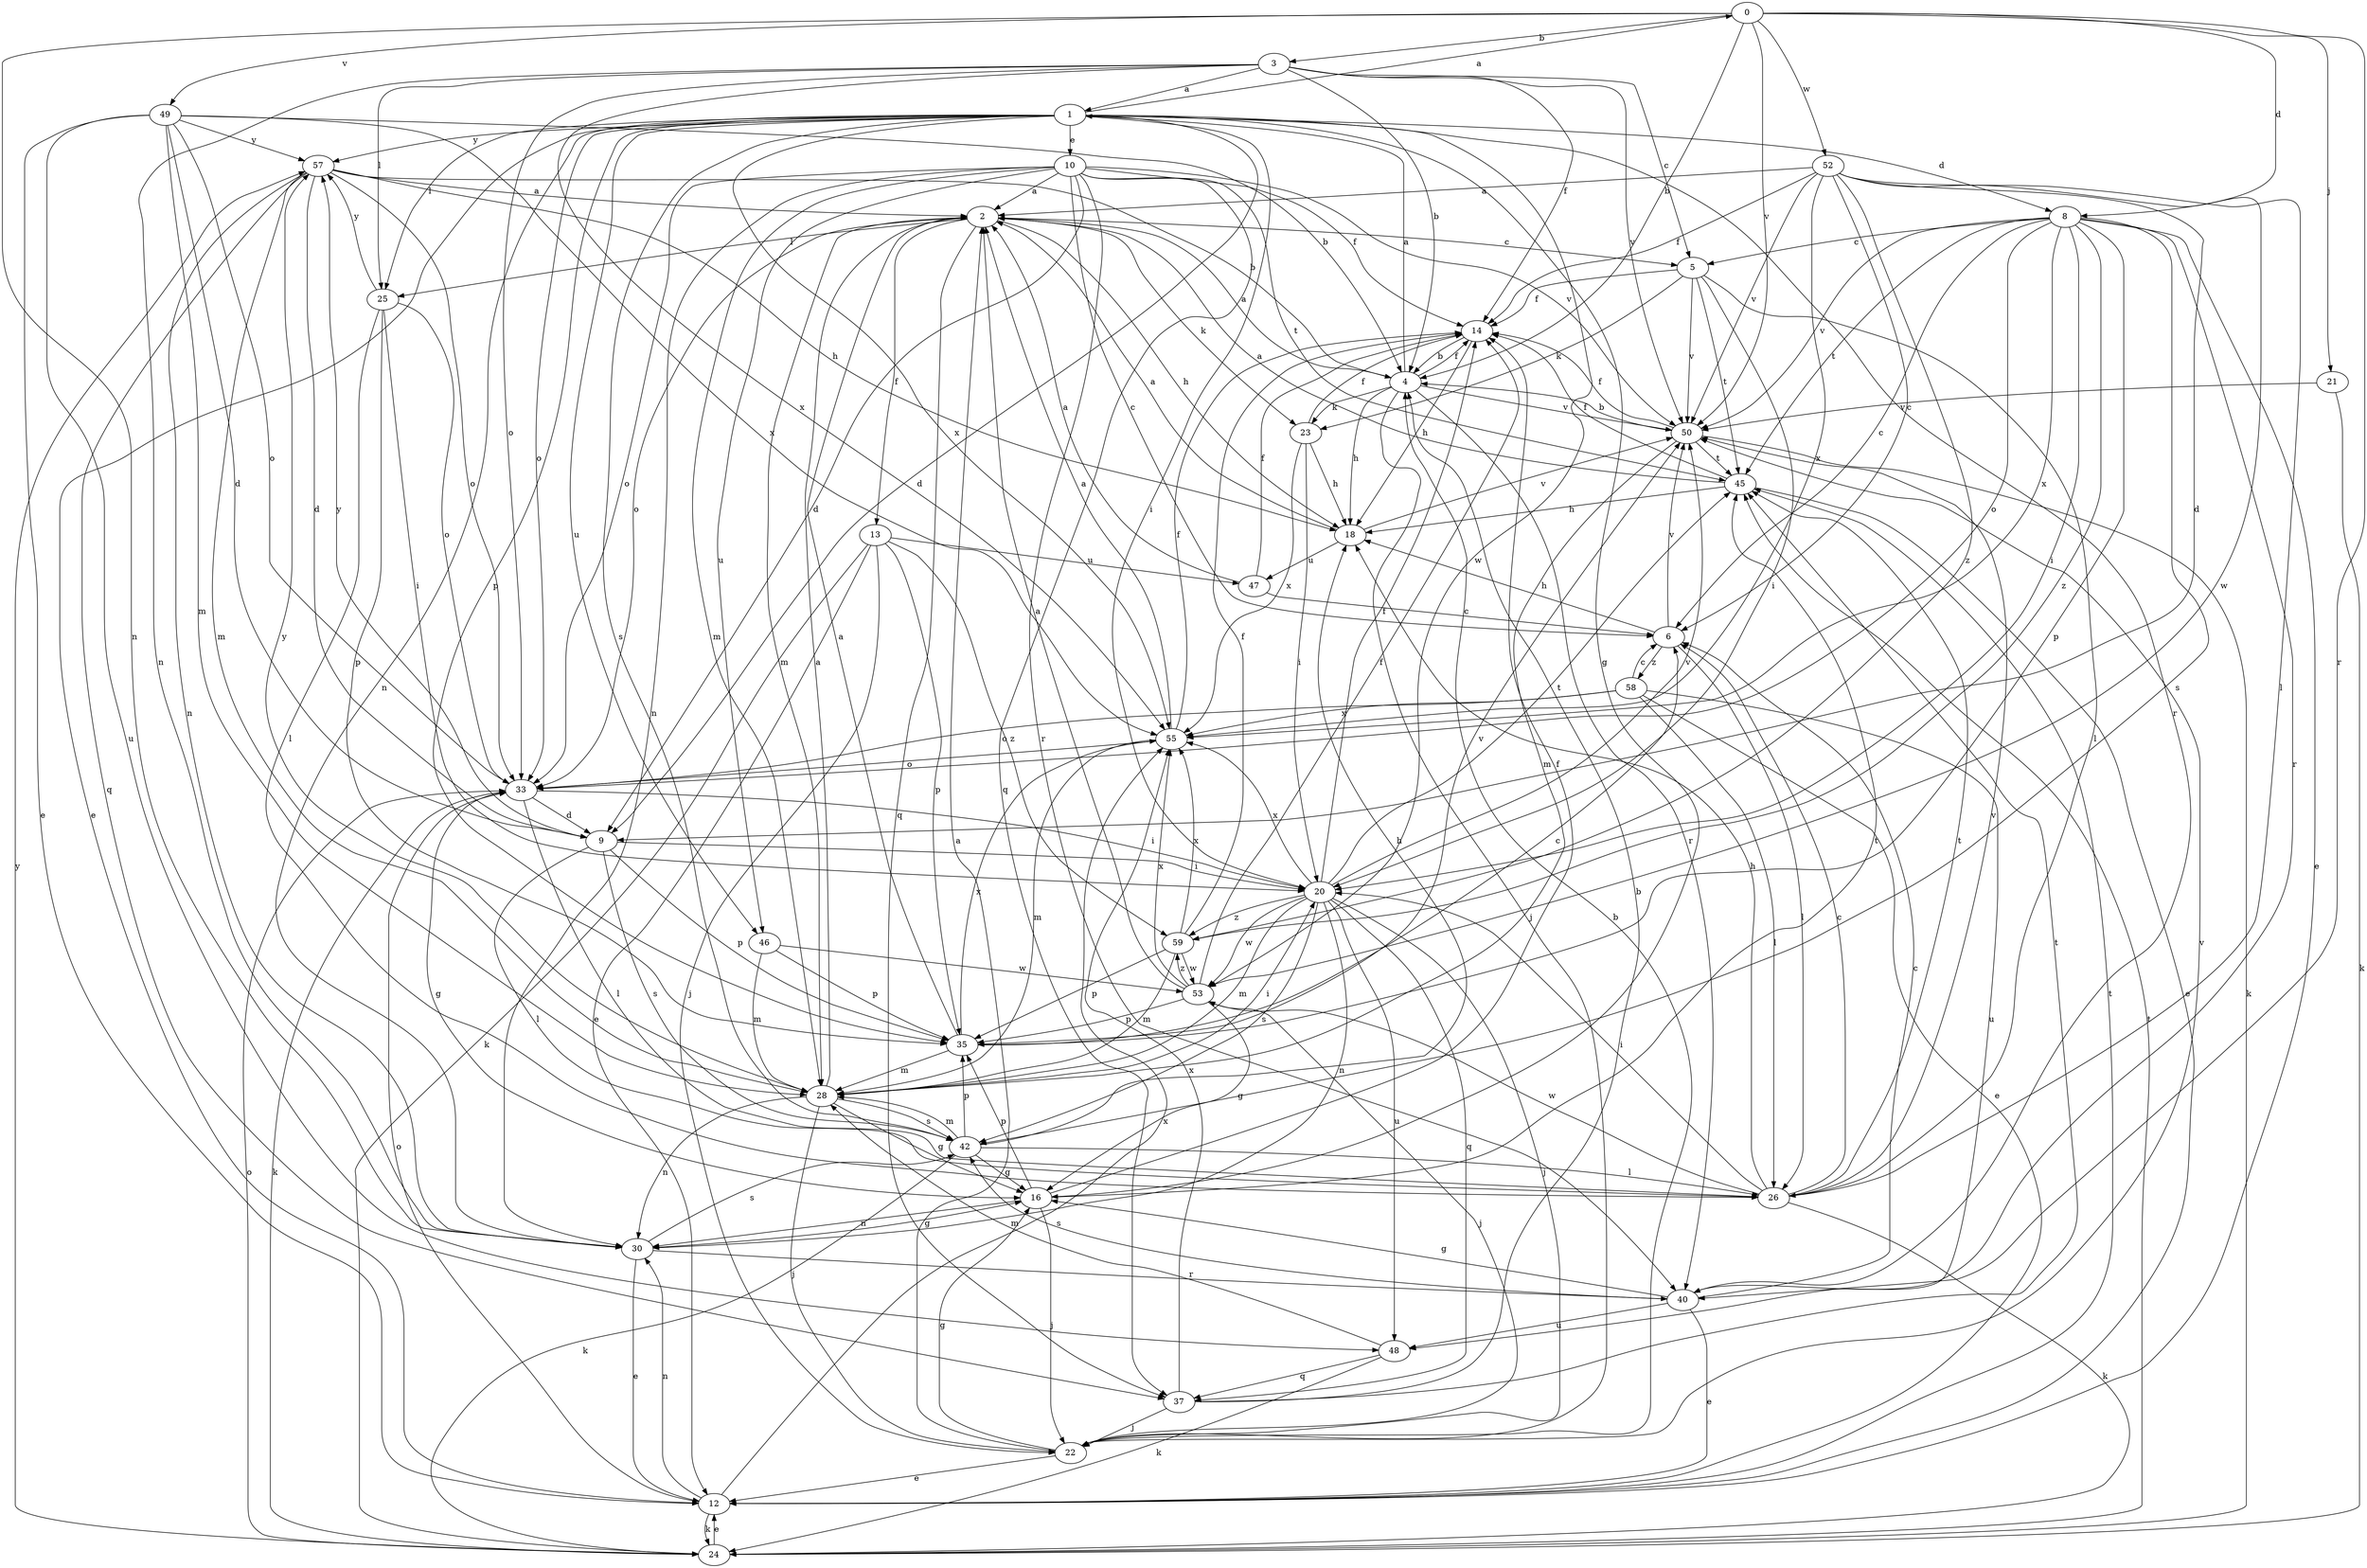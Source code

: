 strict digraph  {
0;
1;
2;
3;
4;
5;
6;
8;
9;
10;
12;
13;
14;
16;
18;
20;
21;
22;
23;
24;
25;
26;
28;
30;
33;
35;
37;
40;
42;
45;
46;
47;
48;
49;
50;
52;
53;
55;
57;
58;
59;
0 -> 3  [label=b];
0 -> 4  [label=b];
0 -> 8  [label=d];
0 -> 21  [label=j];
0 -> 30  [label=n];
0 -> 40  [label=r];
0 -> 49  [label=v];
0 -> 50  [label=v];
0 -> 52  [label=w];
1 -> 0  [label=a];
1 -> 8  [label=d];
1 -> 9  [label=d];
1 -> 10  [label=e];
1 -> 12  [label=e];
1 -> 16  [label=g];
1 -> 20  [label=i];
1 -> 25  [label=l];
1 -> 30  [label=n];
1 -> 33  [label=o];
1 -> 35  [label=p];
1 -> 40  [label=r];
1 -> 42  [label=s];
1 -> 46  [label=u];
1 -> 53  [label=w];
1 -> 55  [label=x];
1 -> 57  [label=y];
2 -> 5  [label=c];
2 -> 13  [label=f];
2 -> 18  [label=h];
2 -> 23  [label=k];
2 -> 25  [label=l];
2 -> 28  [label=m];
2 -> 33  [label=o];
2 -> 37  [label=q];
3 -> 1  [label=a];
3 -> 4  [label=b];
3 -> 5  [label=c];
3 -> 14  [label=f];
3 -> 25  [label=l];
3 -> 30  [label=n];
3 -> 33  [label=o];
3 -> 50  [label=v];
3 -> 55  [label=x];
4 -> 1  [label=a];
4 -> 2  [label=a];
4 -> 14  [label=f];
4 -> 18  [label=h];
4 -> 22  [label=j];
4 -> 23  [label=k];
4 -> 40  [label=r];
4 -> 50  [label=v];
5 -> 14  [label=f];
5 -> 20  [label=i];
5 -> 23  [label=k];
5 -> 26  [label=l];
5 -> 45  [label=t];
5 -> 50  [label=v];
6 -> 18  [label=h];
6 -> 26  [label=l];
6 -> 50  [label=v];
6 -> 58  [label=z];
8 -> 5  [label=c];
8 -> 6  [label=c];
8 -> 12  [label=e];
8 -> 20  [label=i];
8 -> 33  [label=o];
8 -> 35  [label=p];
8 -> 40  [label=r];
8 -> 42  [label=s];
8 -> 45  [label=t];
8 -> 50  [label=v];
8 -> 55  [label=x];
8 -> 59  [label=z];
9 -> 20  [label=i];
9 -> 26  [label=l];
9 -> 35  [label=p];
9 -> 42  [label=s];
9 -> 57  [label=y];
10 -> 2  [label=a];
10 -> 6  [label=c];
10 -> 9  [label=d];
10 -> 14  [label=f];
10 -> 28  [label=m];
10 -> 30  [label=n];
10 -> 33  [label=o];
10 -> 37  [label=q];
10 -> 40  [label=r];
10 -> 45  [label=t];
10 -> 46  [label=u];
10 -> 50  [label=v];
12 -> 24  [label=k];
12 -> 30  [label=n];
12 -> 33  [label=o];
12 -> 45  [label=t];
12 -> 55  [label=x];
13 -> 12  [label=e];
13 -> 22  [label=j];
13 -> 24  [label=k];
13 -> 35  [label=p];
13 -> 47  [label=u];
13 -> 59  [label=z];
14 -> 4  [label=b];
14 -> 18  [label=h];
16 -> 14  [label=f];
16 -> 22  [label=j];
16 -> 30  [label=n];
16 -> 35  [label=p];
16 -> 45  [label=t];
18 -> 2  [label=a];
18 -> 47  [label=u];
18 -> 50  [label=v];
20 -> 14  [label=f];
20 -> 22  [label=j];
20 -> 28  [label=m];
20 -> 30  [label=n];
20 -> 37  [label=q];
20 -> 42  [label=s];
20 -> 45  [label=t];
20 -> 48  [label=u];
20 -> 50  [label=v];
20 -> 53  [label=w];
20 -> 55  [label=x];
20 -> 59  [label=z];
21 -> 24  [label=k];
21 -> 50  [label=v];
22 -> 2  [label=a];
22 -> 4  [label=b];
22 -> 12  [label=e];
22 -> 16  [label=g];
22 -> 50  [label=v];
23 -> 14  [label=f];
23 -> 18  [label=h];
23 -> 20  [label=i];
23 -> 55  [label=x];
24 -> 12  [label=e];
24 -> 33  [label=o];
24 -> 45  [label=t];
24 -> 57  [label=y];
25 -> 20  [label=i];
25 -> 26  [label=l];
25 -> 33  [label=o];
25 -> 35  [label=p];
25 -> 57  [label=y];
26 -> 6  [label=c];
26 -> 18  [label=h];
26 -> 20  [label=i];
26 -> 24  [label=k];
26 -> 45  [label=t];
26 -> 50  [label=v];
26 -> 53  [label=w];
28 -> 2  [label=a];
28 -> 16  [label=g];
28 -> 20  [label=i];
28 -> 22  [label=j];
28 -> 30  [label=n];
28 -> 42  [label=s];
28 -> 57  [label=y];
30 -> 12  [label=e];
30 -> 16  [label=g];
30 -> 40  [label=r];
30 -> 42  [label=s];
33 -> 9  [label=d];
33 -> 16  [label=g];
33 -> 20  [label=i];
33 -> 24  [label=k];
33 -> 26  [label=l];
35 -> 2  [label=a];
35 -> 6  [label=c];
35 -> 28  [label=m];
35 -> 50  [label=v];
35 -> 55  [label=x];
37 -> 4  [label=b];
37 -> 22  [label=j];
37 -> 45  [label=t];
37 -> 55  [label=x];
40 -> 6  [label=c];
40 -> 12  [label=e];
40 -> 16  [label=g];
40 -> 42  [label=s];
40 -> 48  [label=u];
42 -> 16  [label=g];
42 -> 18  [label=h];
42 -> 24  [label=k];
42 -> 26  [label=l];
42 -> 28  [label=m];
42 -> 35  [label=p];
45 -> 2  [label=a];
45 -> 12  [label=e];
45 -> 14  [label=f];
45 -> 18  [label=h];
46 -> 28  [label=m];
46 -> 35  [label=p];
46 -> 53  [label=w];
47 -> 2  [label=a];
47 -> 6  [label=c];
47 -> 14  [label=f];
48 -> 24  [label=k];
48 -> 28  [label=m];
48 -> 37  [label=q];
49 -> 4  [label=b];
49 -> 9  [label=d];
49 -> 12  [label=e];
49 -> 28  [label=m];
49 -> 33  [label=o];
49 -> 48  [label=u];
49 -> 55  [label=x];
49 -> 57  [label=y];
50 -> 4  [label=b];
50 -> 14  [label=f];
50 -> 24  [label=k];
50 -> 28  [label=m];
50 -> 45  [label=t];
52 -> 2  [label=a];
52 -> 6  [label=c];
52 -> 9  [label=d];
52 -> 14  [label=f];
52 -> 26  [label=l];
52 -> 50  [label=v];
52 -> 53  [label=w];
52 -> 55  [label=x];
52 -> 59  [label=z];
53 -> 2  [label=a];
53 -> 14  [label=f];
53 -> 16  [label=g];
53 -> 22  [label=j];
53 -> 35  [label=p];
53 -> 55  [label=x];
53 -> 59  [label=z];
55 -> 2  [label=a];
55 -> 14  [label=f];
55 -> 28  [label=m];
55 -> 33  [label=o];
57 -> 2  [label=a];
57 -> 4  [label=b];
57 -> 9  [label=d];
57 -> 18  [label=h];
57 -> 28  [label=m];
57 -> 30  [label=n];
57 -> 33  [label=o];
57 -> 37  [label=q];
58 -> 6  [label=c];
58 -> 12  [label=e];
58 -> 26  [label=l];
58 -> 33  [label=o];
58 -> 48  [label=u];
58 -> 55  [label=x];
59 -> 14  [label=f];
59 -> 28  [label=m];
59 -> 35  [label=p];
59 -> 53  [label=w];
59 -> 55  [label=x];
}

